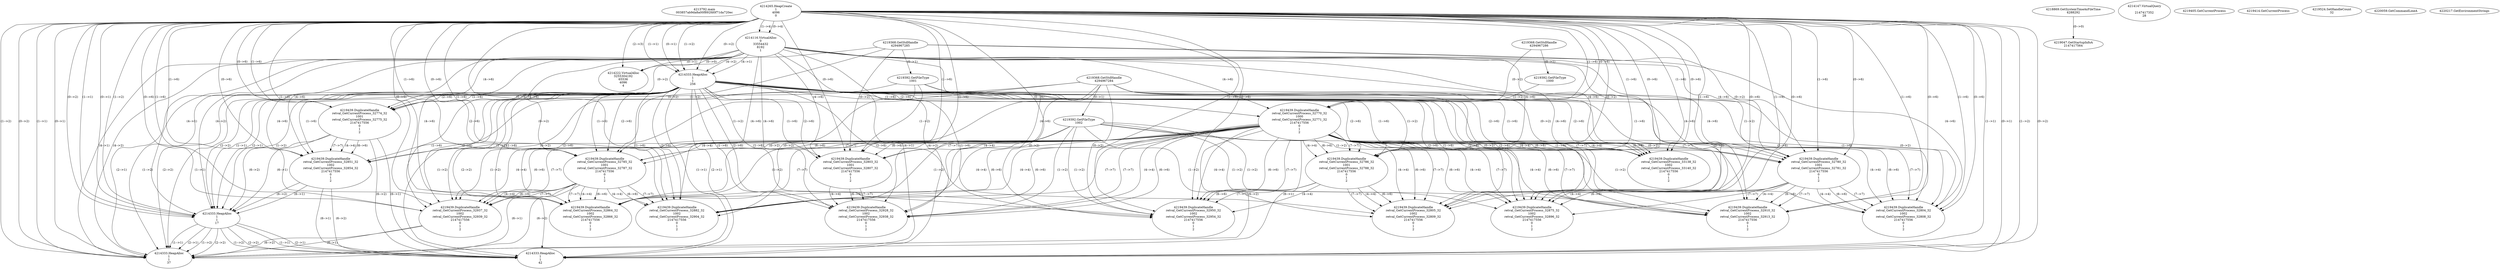 // Global SCDG with merge call
digraph {
	0 [label="4213792.main
003857ab9da8a00f892fd0f71da720ec"]
	1 [label="4214265.HeapCreate
1
4096
0"]
	2 [label="4218869.GetSystemTimeAsFileTime
4288292"]
	3 [label="4214116.VirtualAlloc
0
33554432
8192
1"]
	1 -> 3 [label="(1-->4)"]
	1 -> 3 [label="(0-->4)"]
	4 [label="4214147.VirtualQuery

2147417352
28"]
	5 [label="4214222.VirtualAlloc
3255304192
65536
4096
4"]
	3 -> 5 [label="(0-->1)"]
	1 -> 5 [label="(2-->3)"]
	3 -> 5 [label="(0-->0)"]
	6 [label="4219047.GetStartupInfoA
2147417564"]
	2 -> 6 [label="(0-->0)"]
	7 [label="4219368.GetStdHandle
4294967286"]
	8 [label="4214333.HeapAlloc
1
1
256"]
	1 -> 8 [label="(1-->1)"]
	1 -> 8 [label="(0-->1)"]
	3 -> 8 [label="(4-->1)"]
	1 -> 8 [label="(1-->2)"]
	1 -> 8 [label="(0-->2)"]
	3 -> 8 [label="(4-->2)"]
	9 [label="4219392.GetFileType
1000"]
	7 -> 9 [label="(0-->1)"]
	10 [label="4219368.GetStdHandle
4294967285"]
	11 [label="4219392.GetFileType
1001"]
	10 -> 11 [label="(0-->1)"]
	12 [label="4219405.GetCurrentProcess
"]
	13 [label="4219414.GetCurrentProcess
"]
	14 [label="4219439.DuplicateHandle
retval_GetCurrentProcess_32774_32
1001
retval_GetCurrentProcess_32775_32
2147417556
0
1
2"]
	10 -> 14 [label="(0-->2)"]
	11 -> 14 [label="(1-->2)"]
	1 -> 14 [label="(1-->6)"]
	1 -> 14 [label="(0-->6)"]
	3 -> 14 [label="(4-->6)"]
	8 -> 14 [label="(1-->6)"]
	8 -> 14 [label="(2-->6)"]
	15 [label="4219368.GetStdHandle
4294967284"]
	16 [label="4219392.GetFileType
1002"]
	15 -> 16 [label="(0-->1)"]
	17 [label="4219439.DuplicateHandle
retval_GetCurrentProcess_32851_32
1002
retval_GetCurrentProcess_32854_32
2147417556
0
1
2"]
	15 -> 17 [label="(0-->2)"]
	16 -> 17 [label="(1-->2)"]
	14 -> 17 [label="(4-->4)"]
	1 -> 17 [label="(1-->6)"]
	1 -> 17 [label="(0-->6)"]
	3 -> 17 [label="(4-->6)"]
	8 -> 17 [label="(1-->6)"]
	8 -> 17 [label="(2-->6)"]
	14 -> 17 [label="(6-->6)"]
	14 -> 17 [label="(7-->7)"]
	18 [label="4219524.SetHandleCount
32"]
	19 [label="4220059.GetCommandLineA
"]
	20 [label="4214333.HeapAlloc
1
1
17"]
	1 -> 20 [label="(1-->1)"]
	1 -> 20 [label="(0-->1)"]
	3 -> 20 [label="(4-->1)"]
	8 -> 20 [label="(1-->1)"]
	8 -> 20 [label="(2-->1)"]
	14 -> 20 [label="(6-->1)"]
	17 -> 20 [label="(6-->1)"]
	1 -> 20 [label="(1-->2)"]
	1 -> 20 [label="(0-->2)"]
	3 -> 20 [label="(4-->2)"]
	8 -> 20 [label="(1-->2)"]
	8 -> 20 [label="(2-->2)"]
	14 -> 20 [label="(6-->2)"]
	17 -> 20 [label="(6-->2)"]
	21 [label="4219439.DuplicateHandle
retval_GetCurrentProcess_32770_32
1000
retval_GetCurrentProcess_32771_32
2147417556
0
1
2"]
	7 -> 21 [label="(0-->2)"]
	9 -> 21 [label="(1-->2)"]
	1 -> 21 [label="(1-->6)"]
	1 -> 21 [label="(0-->6)"]
	3 -> 21 [label="(4-->6)"]
	8 -> 21 [label="(1-->6)"]
	8 -> 21 [label="(2-->6)"]
	22 [label="4219439.DuplicateHandle
retval_GetCurrentProcess_33138_32
1002
retval_GetCurrentProcess_33140_32
2147417556
0
1
2"]
	15 -> 22 [label="(0-->2)"]
	16 -> 22 [label="(1-->2)"]
	21 -> 22 [label="(4-->4)"]
	1 -> 22 [label="(1-->6)"]
	1 -> 22 [label="(0-->6)"]
	3 -> 22 [label="(4-->6)"]
	8 -> 22 [label="(1-->6)"]
	8 -> 22 [label="(2-->6)"]
	21 -> 22 [label="(6-->6)"]
	21 -> 22 [label="(7-->7)"]
	23 [label="4219439.DuplicateHandle
retval_GetCurrentProcess_32785_32
1001
retval_GetCurrentProcess_32787_32
2147417556
0
1
2"]
	10 -> 23 [label="(0-->2)"]
	11 -> 23 [label="(1-->2)"]
	21 -> 23 [label="(4-->4)"]
	1 -> 23 [label="(1-->6)"]
	1 -> 23 [label="(0-->6)"]
	3 -> 23 [label="(4-->6)"]
	8 -> 23 [label="(1-->6)"]
	8 -> 23 [label="(2-->6)"]
	21 -> 23 [label="(6-->6)"]
	21 -> 23 [label="(7-->7)"]
	24 [label="4219439.DuplicateHandle
retval_GetCurrentProcess_32937_32
1002
retval_GetCurrentProcess_32939_32
2147417556
0
1
2"]
	15 -> 24 [label="(0-->2)"]
	16 -> 24 [label="(1-->2)"]
	21 -> 24 [label="(4-->4)"]
	23 -> 24 [label="(4-->4)"]
	1 -> 24 [label="(1-->6)"]
	1 -> 24 [label="(0-->6)"]
	3 -> 24 [label="(4-->6)"]
	8 -> 24 [label="(1-->6)"]
	8 -> 24 [label="(2-->6)"]
	21 -> 24 [label="(6-->6)"]
	23 -> 24 [label="(6-->6)"]
	21 -> 24 [label="(7-->7)"]
	23 -> 24 [label="(7-->7)"]
	25 [label="4220217.GetEnvironmentStrings
"]
	26 [label="4214333.HeapAlloc
1
1
37"]
	1 -> 26 [label="(1-->1)"]
	1 -> 26 [label="(0-->1)"]
	3 -> 26 [label="(4-->1)"]
	8 -> 26 [label="(1-->1)"]
	8 -> 26 [label="(2-->1)"]
	20 -> 26 [label="(1-->1)"]
	20 -> 26 [label="(2-->1)"]
	21 -> 26 [label="(6-->1)"]
	23 -> 26 [label="(6-->1)"]
	24 -> 26 [label="(6-->1)"]
	1 -> 26 [label="(1-->2)"]
	1 -> 26 [label="(0-->2)"]
	3 -> 26 [label="(4-->2)"]
	8 -> 26 [label="(1-->2)"]
	8 -> 26 [label="(2-->2)"]
	20 -> 26 [label="(1-->2)"]
	20 -> 26 [label="(2-->2)"]
	21 -> 26 [label="(6-->2)"]
	23 -> 26 [label="(6-->2)"]
	24 -> 26 [label="(6-->2)"]
	27 [label="4214333.HeapAlloc
1
1
42"]
	1 -> 27 [label="(1-->1)"]
	1 -> 27 [label="(0-->1)"]
	3 -> 27 [label="(4-->1)"]
	8 -> 27 [label="(1-->1)"]
	8 -> 27 [label="(2-->1)"]
	14 -> 27 [label="(6-->1)"]
	17 -> 27 [label="(6-->1)"]
	20 -> 27 [label="(1-->1)"]
	20 -> 27 [label="(2-->1)"]
	1 -> 27 [label="(1-->2)"]
	1 -> 27 [label="(0-->2)"]
	3 -> 27 [label="(4-->2)"]
	8 -> 27 [label="(1-->2)"]
	8 -> 27 [label="(2-->2)"]
	14 -> 27 [label="(6-->2)"]
	17 -> 27 [label="(6-->2)"]
	20 -> 27 [label="(1-->2)"]
	20 -> 27 [label="(2-->2)"]
	28 [label="4219439.DuplicateHandle
retval_GetCurrentProcess_32780_32
1001
retval_GetCurrentProcess_32781_32
2147417556
0
1
2"]
	10 -> 28 [label="(0-->2)"]
	11 -> 28 [label="(1-->2)"]
	21 -> 28 [label="(4-->4)"]
	1 -> 28 [label="(1-->6)"]
	1 -> 28 [label="(0-->6)"]
	3 -> 28 [label="(4-->6)"]
	8 -> 28 [label="(1-->6)"]
	8 -> 28 [label="(2-->6)"]
	21 -> 28 [label="(6-->6)"]
	21 -> 28 [label="(7-->7)"]
	29 [label="4219439.DuplicateHandle
retval_GetCurrentProcess_32804_32
1002
retval_GetCurrentProcess_32808_32
2147417556
0
1
2"]
	15 -> 29 [label="(0-->2)"]
	16 -> 29 [label="(1-->2)"]
	21 -> 29 [label="(4-->4)"]
	28 -> 29 [label="(4-->4)"]
	1 -> 29 [label="(1-->6)"]
	1 -> 29 [label="(0-->6)"]
	3 -> 29 [label="(4-->6)"]
	8 -> 29 [label="(1-->6)"]
	8 -> 29 [label="(2-->6)"]
	21 -> 29 [label="(6-->6)"]
	28 -> 29 [label="(6-->6)"]
	21 -> 29 [label="(7-->7)"]
	28 -> 29 [label="(7-->7)"]
	30 [label="4219439.DuplicateHandle
retval_GetCurrentProcess_32786_32
1001
retval_GetCurrentProcess_32788_32
2147417556
0
1
2"]
	10 -> 30 [label="(0-->2)"]
	11 -> 30 [label="(1-->2)"]
	21 -> 30 [label="(4-->4)"]
	1 -> 30 [label="(1-->6)"]
	1 -> 30 [label="(0-->6)"]
	3 -> 30 [label="(4-->6)"]
	8 -> 30 [label="(1-->6)"]
	8 -> 30 [label="(2-->6)"]
	21 -> 30 [label="(6-->6)"]
	21 -> 30 [label="(7-->7)"]
	31 [label="4219439.DuplicateHandle
retval_GetCurrentProcess_32805_32
1002
retval_GetCurrentProcess_32809_32
2147417556
0
1
2"]
	15 -> 31 [label="(0-->2)"]
	16 -> 31 [label="(1-->2)"]
	21 -> 31 [label="(4-->4)"]
	30 -> 31 [label="(4-->4)"]
	1 -> 31 [label="(1-->6)"]
	1 -> 31 [label="(0-->6)"]
	3 -> 31 [label="(4-->6)"]
	8 -> 31 [label="(1-->6)"]
	8 -> 31 [label="(2-->6)"]
	21 -> 31 [label="(6-->6)"]
	30 -> 31 [label="(6-->6)"]
	21 -> 31 [label="(7-->7)"]
	30 -> 31 [label="(7-->7)"]
	32 [label="4219439.DuplicateHandle
retval_GetCurrentProcess_32864_32
1002
retval_GetCurrentProcess_32866_32
2147417556
0
1
2"]
	15 -> 32 [label="(0-->2)"]
	16 -> 32 [label="(1-->2)"]
	21 -> 32 [label="(4-->4)"]
	23 -> 32 [label="(4-->4)"]
	1 -> 32 [label="(1-->6)"]
	1 -> 32 [label="(0-->6)"]
	3 -> 32 [label="(4-->6)"]
	8 -> 32 [label="(1-->6)"]
	8 -> 32 [label="(2-->6)"]
	21 -> 32 [label="(6-->6)"]
	23 -> 32 [label="(6-->6)"]
	21 -> 32 [label="(7-->7)"]
	23 -> 32 [label="(7-->7)"]
	33 [label="4219439.DuplicateHandle
retval_GetCurrentProcess_32882_32
1002
retval_GetCurrentProcess_32904_32
2147417556
0
1
2"]
	15 -> 33 [label="(0-->2)"]
	16 -> 33 [label="(1-->2)"]
	21 -> 33 [label="(4-->4)"]
	23 -> 33 [label="(4-->4)"]
	1 -> 33 [label="(1-->6)"]
	1 -> 33 [label="(0-->6)"]
	3 -> 33 [label="(4-->6)"]
	8 -> 33 [label="(1-->6)"]
	8 -> 33 [label="(2-->6)"]
	21 -> 33 [label="(6-->6)"]
	23 -> 33 [label="(6-->6)"]
	21 -> 33 [label="(7-->7)"]
	23 -> 33 [label="(7-->7)"]
	34 [label="4219439.DuplicateHandle
retval_GetCurrentProcess_32875_32
1002
retval_GetCurrentProcess_32896_32
2147417556
0
1
2"]
	15 -> 34 [label="(0-->2)"]
	16 -> 34 [label="(1-->2)"]
	21 -> 34 [label="(4-->4)"]
	28 -> 34 [label="(4-->4)"]
	1 -> 34 [label="(1-->6)"]
	1 -> 34 [label="(0-->6)"]
	3 -> 34 [label="(4-->6)"]
	8 -> 34 [label="(1-->6)"]
	8 -> 34 [label="(2-->6)"]
	21 -> 34 [label="(6-->6)"]
	28 -> 34 [label="(6-->6)"]
	21 -> 34 [label="(7-->7)"]
	28 -> 34 [label="(7-->7)"]
	35 [label="4219439.DuplicateHandle
retval_GetCurrentProcess_32910_32
1002
retval_GetCurrentProcess_32913_32
2147417556
0
1
2"]
	15 -> 35 [label="(0-->2)"]
	16 -> 35 [label="(1-->2)"]
	21 -> 35 [label="(4-->4)"]
	28 -> 35 [label="(4-->4)"]
	1 -> 35 [label="(1-->6)"]
	1 -> 35 [label="(0-->6)"]
	3 -> 35 [label="(4-->6)"]
	8 -> 35 [label="(1-->6)"]
	8 -> 35 [label="(2-->6)"]
	21 -> 35 [label="(6-->6)"]
	28 -> 35 [label="(6-->6)"]
	21 -> 35 [label="(7-->7)"]
	28 -> 35 [label="(7-->7)"]
	36 [label="4219439.DuplicateHandle
retval_GetCurrentProcess_32803_32
1001
retval_GetCurrentProcess_32807_32
2147417556
0
1
2"]
	10 -> 36 [label="(0-->2)"]
	11 -> 36 [label="(1-->2)"]
	21 -> 36 [label="(4-->4)"]
	1 -> 36 [label="(1-->6)"]
	1 -> 36 [label="(0-->6)"]
	3 -> 36 [label="(4-->6)"]
	8 -> 36 [label="(1-->6)"]
	8 -> 36 [label="(2-->6)"]
	21 -> 36 [label="(6-->6)"]
	21 -> 36 [label="(7-->7)"]
	37 [label="4219439.DuplicateHandle
retval_GetCurrentProcess_32928_32
1002
retval_GetCurrentProcess_32938_32
2147417556
0
1
2"]
	15 -> 37 [label="(0-->2)"]
	16 -> 37 [label="(1-->2)"]
	21 -> 37 [label="(4-->4)"]
	36 -> 37 [label="(4-->4)"]
	1 -> 37 [label="(1-->6)"]
	1 -> 37 [label="(0-->6)"]
	3 -> 37 [label="(4-->6)"]
	8 -> 37 [label="(1-->6)"]
	8 -> 37 [label="(2-->6)"]
	21 -> 37 [label="(6-->6)"]
	36 -> 37 [label="(6-->6)"]
	21 -> 37 [label="(7-->7)"]
	36 -> 37 [label="(7-->7)"]
	38 [label="4219439.DuplicateHandle
retval_GetCurrentProcess_32950_32
1002
retval_GetCurrentProcess_32954_32
2147417556
0
1
2"]
	15 -> 38 [label="(0-->2)"]
	16 -> 38 [label="(1-->2)"]
	21 -> 38 [label="(4-->4)"]
	30 -> 38 [label="(4-->4)"]
	1 -> 38 [label="(1-->6)"]
	1 -> 38 [label="(0-->6)"]
	3 -> 38 [label="(4-->6)"]
	8 -> 38 [label="(1-->6)"]
	8 -> 38 [label="(2-->6)"]
	21 -> 38 [label="(6-->6)"]
	30 -> 38 [label="(6-->6)"]
	21 -> 38 [label="(7-->7)"]
	30 -> 38 [label="(7-->7)"]
}
